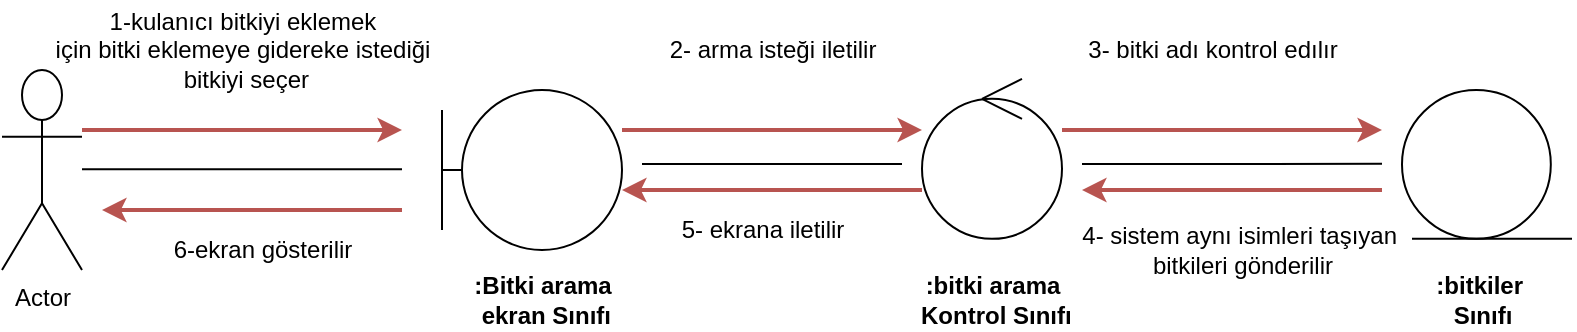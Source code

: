 <mxfile version="14.7.7" type="github">
  <diagram id="d9RIGEFS8mqjEgY6199l" name="Sayfa -1">
    <mxGraphModel dx="1185" dy="638" grid="1" gridSize="10" guides="1" tooltips="1" connect="1" arrows="1" fold="1" page="1" pageScale="1" pageWidth="850" pageHeight="1100" math="0" shadow="0">
      <root>
        <mxCell id="0" />
        <mxCell id="1" parent="0" />
        <mxCell id="MTr2dp9KbdzSwZKZryS6-1" value="Actor" style="shape=umlActor;verticalLabelPosition=bottom;verticalAlign=top;html=1;outlineConnect=0;" vertex="1" parent="1">
          <mxGeometry x="20" y="280" width="40" height="100" as="geometry" />
        </mxCell>
        <mxCell id="MTr2dp9KbdzSwZKZryS6-2" value="" style="endArrow=none;html=1;" edge="1" parent="1">
          <mxGeometry width="50" height="50" relative="1" as="geometry">
            <mxPoint x="60" y="329.66" as="sourcePoint" />
            <mxPoint x="220" y="329.66" as="targetPoint" />
          </mxGeometry>
        </mxCell>
        <mxCell id="MTr2dp9KbdzSwZKZryS6-3" value="" style="endArrow=none;html=1;" edge="1" parent="1">
          <mxGeometry width="50" height="50" relative="1" as="geometry">
            <mxPoint x="240" y="360" as="sourcePoint" />
            <mxPoint x="240" y="300" as="targetPoint" />
          </mxGeometry>
        </mxCell>
        <mxCell id="MTr2dp9KbdzSwZKZryS6-4" value="" style="endArrow=none;html=1;" edge="1" parent="1" target="MTr2dp9KbdzSwZKZryS6-5">
          <mxGeometry width="50" height="50" relative="1" as="geometry">
            <mxPoint x="240" y="330" as="sourcePoint" />
            <mxPoint x="280" y="330" as="targetPoint" />
          </mxGeometry>
        </mxCell>
        <mxCell id="MTr2dp9KbdzSwZKZryS6-5" value="" style="ellipse;whiteSpace=wrap;html=1;aspect=fixed;" vertex="1" parent="1">
          <mxGeometry x="250" y="290" width="80" height="80" as="geometry" />
        </mxCell>
        <mxCell id="MTr2dp9KbdzSwZKZryS6-7" value="" style="ellipse;whiteSpace=wrap;html=1;aspect=fixed;fillColor=#FFFFFF;" vertex="1" parent="1">
          <mxGeometry x="480" y="294.41" width="70" height="70" as="geometry" />
        </mxCell>
        <mxCell id="MTr2dp9KbdzSwZKZryS6-12" value="" style="endArrow=none;html=1;" edge="1" parent="1">
          <mxGeometry width="50" height="50" relative="1" as="geometry">
            <mxPoint x="510" y="294.41" as="sourcePoint" />
            <mxPoint x="530" y="284.41" as="targetPoint" />
          </mxGeometry>
        </mxCell>
        <mxCell id="MTr2dp9KbdzSwZKZryS6-14" value="" style="ellipse;whiteSpace=wrap;html=1;aspect=fixed;" vertex="1" parent="1">
          <mxGeometry x="720" y="290" width="74.41" height="74.41" as="geometry" />
        </mxCell>
        <mxCell id="MTr2dp9KbdzSwZKZryS6-15" value="" style="endArrow=none;html=1;" edge="1" parent="1">
          <mxGeometry width="50" height="50" relative="1" as="geometry">
            <mxPoint x="725" y="364.41" as="sourcePoint" />
            <mxPoint x="805" y="364.41" as="targetPoint" />
          </mxGeometry>
        </mxCell>
        <mxCell id="MTr2dp9KbdzSwZKZryS6-16" value="" style="endArrow=classic;html=1;fillColor=#f8cecc;strokeColor=#B85450;rounded=0;strokeWidth=2;" edge="1" parent="1">
          <mxGeometry width="50" height="50" relative="1" as="geometry">
            <mxPoint x="60" y="310" as="sourcePoint" />
            <mxPoint x="220" y="310" as="targetPoint" />
          </mxGeometry>
        </mxCell>
        <mxCell id="MTr2dp9KbdzSwZKZryS6-17" value="" style="endArrow=classic;html=1;fillColor=#f8cecc;strokeColor=#B85450;rounded=0;strokeWidth=2;" edge="1" parent="1">
          <mxGeometry width="50" height="50" relative="1" as="geometry">
            <mxPoint x="330" y="310" as="sourcePoint" />
            <mxPoint x="480" y="310" as="targetPoint" />
          </mxGeometry>
        </mxCell>
        <mxCell id="MTr2dp9KbdzSwZKZryS6-18" value="" style="endArrow=classic;html=1;fillColor=#f8cecc;strokeColor=#B85450;rounded=0;strokeWidth=2;" edge="1" parent="1">
          <mxGeometry width="50" height="50" relative="1" as="geometry">
            <mxPoint x="550" y="310" as="sourcePoint" />
            <mxPoint x="710" y="310" as="targetPoint" />
          </mxGeometry>
        </mxCell>
        <mxCell id="MTr2dp9KbdzSwZKZryS6-19" value="" style="endArrow=none;html=1;" edge="1" parent="1">
          <mxGeometry width="50" height="50" relative="1" as="geometry">
            <mxPoint x="340" y="327" as="sourcePoint" />
            <mxPoint x="470" y="327" as="targetPoint" />
          </mxGeometry>
        </mxCell>
        <mxCell id="MTr2dp9KbdzSwZKZryS6-20" value="" style="endArrow=none;html=1;" edge="1" parent="1">
          <mxGeometry width="50" height="50" relative="1" as="geometry">
            <mxPoint x="560" y="327" as="sourcePoint" />
            <mxPoint x="710" y="326.92" as="targetPoint" />
            <Array as="points">
              <mxPoint x="630" y="327" />
            </Array>
          </mxGeometry>
        </mxCell>
        <mxCell id="MTr2dp9KbdzSwZKZryS6-22" value="" style="endArrow=classic;html=1;fillColor=#f8cecc;strokeColor=#B85450;rounded=0;strokeWidth=2;" edge="1" parent="1">
          <mxGeometry width="50" height="50" relative="1" as="geometry">
            <mxPoint x="220" y="350" as="sourcePoint" />
            <mxPoint x="70" y="350" as="targetPoint" />
          </mxGeometry>
        </mxCell>
        <mxCell id="MTr2dp9KbdzSwZKZryS6-23" value="" style="endArrow=classic;html=1;fillColor=#f8cecc;strokeColor=#B85450;rounded=0;strokeWidth=2;" edge="1" parent="1">
          <mxGeometry width="50" height="50" relative="1" as="geometry">
            <mxPoint x="710" y="340" as="sourcePoint" />
            <mxPoint x="560" y="340" as="targetPoint" />
          </mxGeometry>
        </mxCell>
        <mxCell id="MTr2dp9KbdzSwZKZryS6-24" value="" style="endArrow=classic;html=1;fillColor=#f8cecc;strokeColor=#B85450;rounded=0;strokeWidth=2;" edge="1" parent="1">
          <mxGeometry width="50" height="50" relative="1" as="geometry">
            <mxPoint x="480" y="340" as="sourcePoint" />
            <mxPoint x="330" y="340" as="targetPoint" />
          </mxGeometry>
        </mxCell>
        <mxCell id="MTr2dp9KbdzSwZKZryS6-25" value="" style="endArrow=none;html=1;" edge="1" parent="1">
          <mxGeometry width="50" height="50" relative="1" as="geometry">
            <mxPoint x="510" y="294.41" as="sourcePoint" />
            <mxPoint x="530" y="304.41" as="targetPoint" />
          </mxGeometry>
        </mxCell>
        <mxCell id="MTr2dp9KbdzSwZKZryS6-26" value=":Bitki arama&lt;br&gt;&amp;nbsp;ekran Sınıfı" style="text;html=1;resizable=0;autosize=1;align=center;verticalAlign=middle;points=[];fillColor=none;strokeColor=none;rounded=0;fontStyle=1" vertex="1" parent="1">
          <mxGeometry x="250" y="380" width="80" height="30" as="geometry" />
        </mxCell>
        <mxCell id="MTr2dp9KbdzSwZKZryS6-27" value=":bitki arama&lt;br&gt;&amp;nbsp;Kontrol Sınıfı" style="text;html=1;resizable=0;autosize=1;align=center;verticalAlign=middle;points=[];fillColor=none;strokeColor=none;rounded=0;fontStyle=1" vertex="1" parent="1">
          <mxGeometry x="470" y="380" width="90" height="30" as="geometry" />
        </mxCell>
        <mxCell id="MTr2dp9KbdzSwZKZryS6-28" value=":bitkiler&amp;nbsp;&lt;br&gt;Sınıfı" style="text;html=1;resizable=0;autosize=1;align=center;verticalAlign=middle;points=[];fillColor=none;strokeColor=none;rounded=0;fontStyle=1" vertex="1" parent="1">
          <mxGeometry x="730" y="380" width="60" height="30" as="geometry" />
        </mxCell>
        <mxCell id="MTr2dp9KbdzSwZKZryS6-29" value="1-kulanıcı bitkiyi eklemek&lt;br&gt;için bitki eklemeye gidereke istediği&lt;br&gt;&amp;nbsp;bitkiyi seçer" style="text;html=1;resizable=0;autosize=1;align=center;verticalAlign=middle;points=[];fillColor=none;strokeColor=none;rounded=0;" vertex="1" parent="1">
          <mxGeometry x="40" y="245" width="200" height="50" as="geometry" />
        </mxCell>
        <mxCell id="MTr2dp9KbdzSwZKZryS6-30" value="2- arma isteği iletilir" style="text;html=1;resizable=0;autosize=1;align=center;verticalAlign=middle;points=[];fillColor=none;strokeColor=none;rounded=0;" vertex="1" parent="1">
          <mxGeometry x="345" y="260" width="120" height="20" as="geometry" />
        </mxCell>
        <mxCell id="MTr2dp9KbdzSwZKZryS6-31" value="3- bitki adı kontrol edılır" style="text;html=1;resizable=0;autosize=1;align=center;verticalAlign=middle;points=[];fillColor=none;strokeColor=none;rounded=0;" vertex="1" parent="1">
          <mxGeometry x="555" y="260" width="140" height="20" as="geometry" />
        </mxCell>
        <mxCell id="MTr2dp9KbdzSwZKZryS6-32" value="4- sistem aynı isimleri taşıyan&amp;nbsp;&lt;br&gt;bitkileri gönderilir" style="text;html=1;resizable=0;autosize=1;align=center;verticalAlign=middle;points=[];fillColor=none;strokeColor=none;rounded=0;" vertex="1" parent="1">
          <mxGeometry x="550" y="355" width="180" height="30" as="geometry" />
        </mxCell>
        <mxCell id="MTr2dp9KbdzSwZKZryS6-33" value="5- ekrana iletilir" style="text;html=1;resizable=0;autosize=1;align=center;verticalAlign=middle;points=[];fillColor=none;strokeColor=none;rounded=0;" vertex="1" parent="1">
          <mxGeometry x="350" y="350" width="100" height="20" as="geometry" />
        </mxCell>
        <mxCell id="MTr2dp9KbdzSwZKZryS6-34" value="6-ekran gösterilir" style="text;html=1;resizable=0;autosize=1;align=center;verticalAlign=middle;points=[];fillColor=none;strokeColor=none;rounded=0;" vertex="1" parent="1">
          <mxGeometry x="100" y="360" width="100" height="20" as="geometry" />
        </mxCell>
      </root>
    </mxGraphModel>
  </diagram>
</mxfile>
